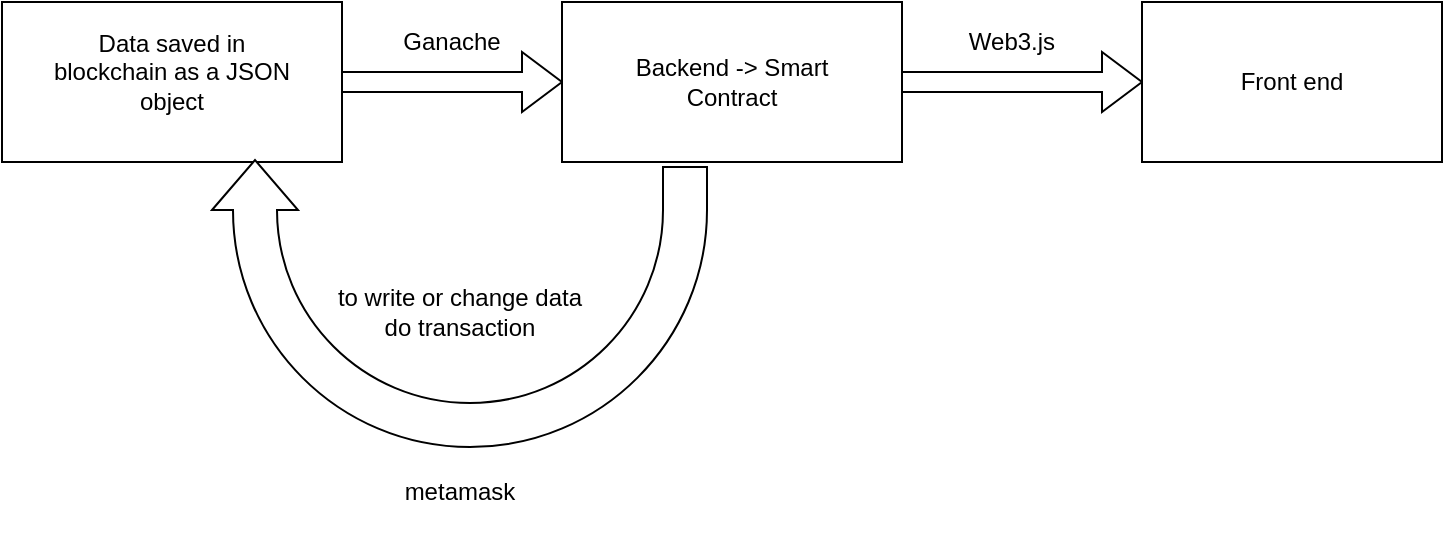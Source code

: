 <mxfile version="13.10.3" type="device"><diagram id="BAB3bf-uCJb706Tos5uN" name="Page-1"><mxGraphModel dx="1320" dy="523" grid="1" gridSize="10" guides="1" tooltips="1" connect="1" arrows="1" fold="1" page="1" pageScale="1" pageWidth="850" pageHeight="1100" math="0" shadow="0"><root><mxCell id="0"/><mxCell id="1" parent="0"/><mxCell id="HDg7poXoNcGp_L2ShpLl-1" value="" style="rounded=0;whiteSpace=wrap;html=1;" vertex="1" parent="1"><mxGeometry x="70" y="100" width="170" height="80" as="geometry"/></mxCell><mxCell id="HDg7poXoNcGp_L2ShpLl-4" value="" style="html=1;shadow=0;dashed=0;align=center;verticalAlign=middle;shape=mxgraph.arrows2.arrow;dy=0.67;dx=20;notch=0;" vertex="1" parent="1"><mxGeometry x="240" y="125" width="110" height="30" as="geometry"/></mxCell><mxCell id="HDg7poXoNcGp_L2ShpLl-5" value="" style="rounded=0;whiteSpace=wrap;html=1;" vertex="1" parent="1"><mxGeometry x="350" y="100" width="170" height="80" as="geometry"/></mxCell><mxCell id="HDg7poXoNcGp_L2ShpLl-6" value="Data saved in blockchain as a JSON object" style="text;html=1;strokeColor=none;fillColor=none;align=center;verticalAlign=middle;whiteSpace=wrap;rounded=0;" vertex="1" parent="1"><mxGeometry x="90" y="110" width="130" height="50" as="geometry"/></mxCell><mxCell id="HDg7poXoNcGp_L2ShpLl-7" value="Backend -&amp;gt; Smart Contract" style="text;html=1;strokeColor=none;fillColor=none;align=center;verticalAlign=middle;whiteSpace=wrap;rounded=0;" vertex="1" parent="1"><mxGeometry x="370" y="115" width="130" height="50" as="geometry"/></mxCell><mxCell id="HDg7poXoNcGp_L2ShpLl-8" value="" style="html=1;shadow=0;dashed=0;align=center;verticalAlign=middle;shape=mxgraph.arrows2.arrow;dy=0.67;dx=20;notch=0;" vertex="1" parent="1"><mxGeometry x="520" y="125" width="120" height="30" as="geometry"/></mxCell><mxCell id="HDg7poXoNcGp_L2ShpLl-9" value="" style="rounded=0;whiteSpace=wrap;html=1;" vertex="1" parent="1"><mxGeometry x="640" y="100" width="150" height="80" as="geometry"/></mxCell><mxCell id="HDg7poXoNcGp_L2ShpLl-10" value="Front end" style="text;html=1;strokeColor=none;fillColor=none;align=center;verticalAlign=middle;whiteSpace=wrap;rounded=0;" vertex="1" parent="1"><mxGeometry x="650" y="115" width="130" height="50" as="geometry"/></mxCell><mxCell id="HDg7poXoNcGp_L2ShpLl-11" value="Ganache" style="text;html=1;strokeColor=none;fillColor=none;align=center;verticalAlign=middle;whiteSpace=wrap;rounded=0;" vertex="1" parent="1"><mxGeometry x="230" y="100" width="130" height="40" as="geometry"/></mxCell><mxCell id="HDg7poXoNcGp_L2ShpLl-12" value="Web3.js" style="text;html=1;strokeColor=none;fillColor=none;align=center;verticalAlign=middle;whiteSpace=wrap;rounded=0;" vertex="1" parent="1"><mxGeometry x="510" y="100" width="130" height="40" as="geometry"/></mxCell><mxCell id="HDg7poXoNcGp_L2ShpLl-13" value="" style="html=1;shadow=0;dashed=0;align=center;verticalAlign=middle;shape=mxgraph.arrows2.uTurnArrow;dy=11;arrowHead=43;dx2=25;rotation=-90;" vertex="1" parent="1"><mxGeometry x="228.75" y="128.75" width="140" height="247.5" as="geometry"/></mxCell><mxCell id="HDg7poXoNcGp_L2ShpLl-14" value="&lt;div&gt;to write or change data&lt;/div&gt;&lt;div&gt;do transaction&lt;br&gt;&lt;/div&gt;" style="text;html=1;strokeColor=none;fillColor=none;align=center;verticalAlign=middle;whiteSpace=wrap;rounded=0;" vertex="1" parent="1"><mxGeometry x="233.75" y="230" width="130" height="50" as="geometry"/></mxCell><mxCell id="HDg7poXoNcGp_L2ShpLl-15" value="metamask" style="text;html=1;strokeColor=none;fillColor=none;align=center;verticalAlign=middle;whiteSpace=wrap;rounded=0;" vertex="1" parent="1"><mxGeometry x="233.75" y="320" width="130" height="50" as="geometry"/></mxCell></root></mxGraphModel></diagram></mxfile>